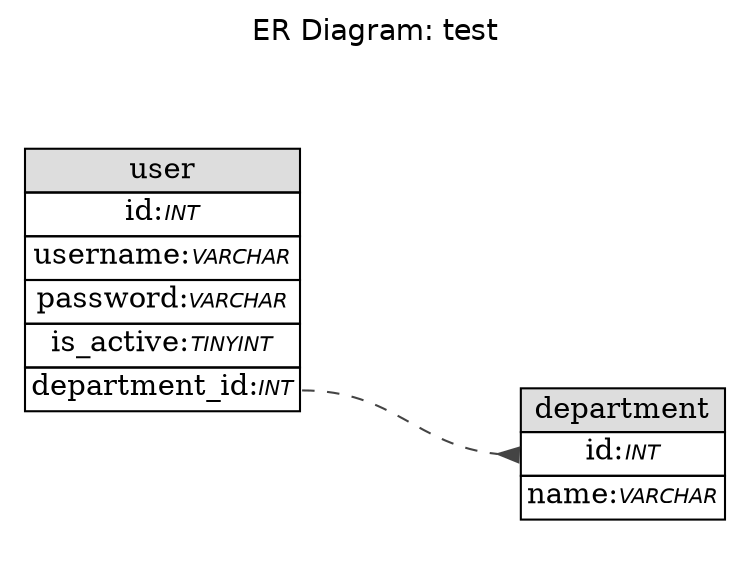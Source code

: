 digraph "Database Structure" {
	label = "ER Diagram: test";
	labelloc = t;
	compound = true;
	node [ shape = record ];
	fontname = "Helvetica";
	ranksep = 1.25;
	ratio = 0.7;
	rankdir = LR;
	subgraph "table_department" {
		node [ shape = "plaintext" ];
		"department" [ label=<
			<TABLE BORDER="0" CELLSPACING="0" CELLBORDER="1">
			<TR><TD COLSPAN="3" BGCOLOR="#DDDDDD">department</TD></TR>
			<TR><TD COLSPAN="3" PORT="id">id:<FONT FACE="Helvetica-Oblique" POINT-SIZE="10">INT</FONT></TD></TR>
			<TR><TD COLSPAN="3" PORT="name">name:<FONT FACE="Helvetica-Oblique" POINT-SIZE="10">VARCHAR</FONT></TD></TR>
			</TABLE>>
		];
	}
	subgraph "table_user" {
		node [ shape = "plaintext" ];
		"user" [ label=<
			<TABLE BORDER="0" CELLSPACING="0" CELLBORDER="1">
			<TR><TD COLSPAN="3" BGCOLOR="#DDDDDD">user</TD></TR>
			<TR><TD COLSPAN="3" PORT="id">id:<FONT FACE="Helvetica-Oblique" POINT-SIZE="10">INT</FONT></TD></TR>
			<TR><TD COLSPAN="3" PORT="username">username:<FONT FACE="Helvetica-Oblique" POINT-SIZE="10">VARCHAR</FONT></TD></TR>
			<TR><TD COLSPAN="3" PORT="password">password:<FONT FACE="Helvetica-Oblique" POINT-SIZE="10">VARCHAR</FONT></TD></TR>
			<TR><TD COLSPAN="3" PORT="is_active">is_active:<FONT FACE="Helvetica-Oblique" POINT-SIZE="10">TINYINT</FONT></TD></TR>
			<TR><TD COLSPAN="3" PORT="department_id">department_id:<FONT FACE="Helvetica-Oblique" POINT-SIZE="10">INT</FONT></TD></TR>
			</TABLE>>
		];
	}
edge [ arrowhead=inv, arrowtail=normal, style=dashed, color="#444444" ];
user:department_id -> department:id ;
}